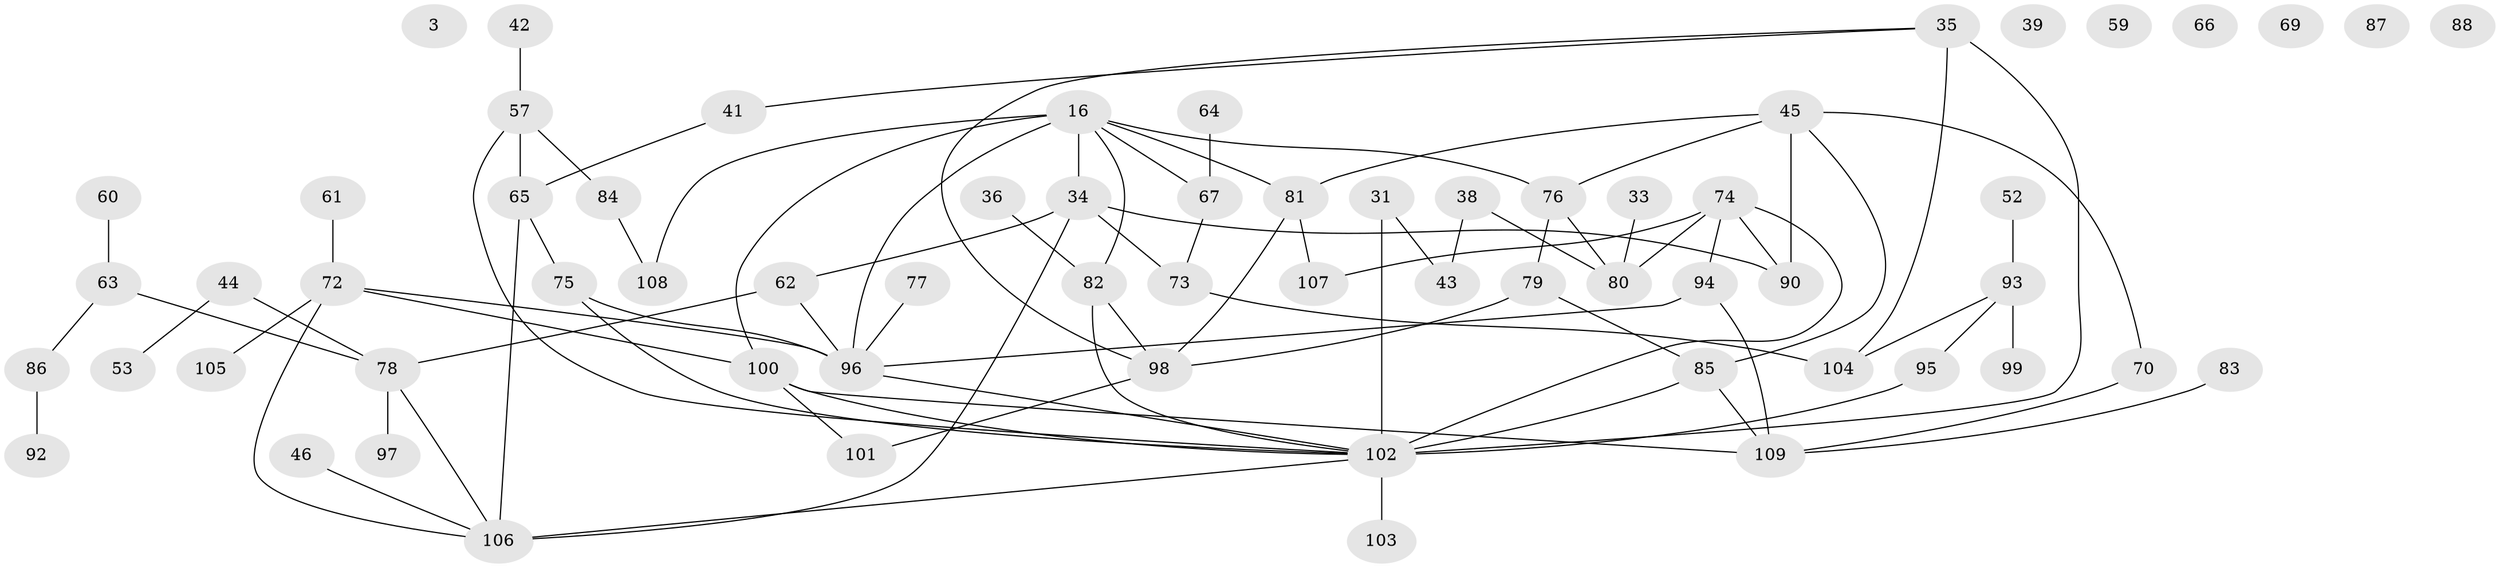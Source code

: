 // original degree distribution, {1: 0.1926605504587156, 2: 0.3302752293577982, 0: 0.06422018348623854, 5: 0.06422018348623854, 3: 0.1834862385321101, 6: 0.05504587155963303, 4: 0.09174311926605505, 7: 0.01834862385321101}
// Generated by graph-tools (version 1.1) at 2025/43/03/04/25 21:43:56]
// undirected, 65 vertices, 88 edges
graph export_dot {
graph [start="1"]
  node [color=gray90,style=filled];
  3;
  16 [super="+7"];
  31 [super="+6"];
  33;
  34;
  35 [super="+13"];
  36;
  38;
  39;
  41;
  42;
  43;
  44;
  45;
  46;
  52;
  53;
  57;
  59;
  60;
  61;
  62 [super="+58"];
  63 [super="+17"];
  64;
  65 [super="+49+51"];
  66;
  67 [super="+8"];
  69;
  70;
  72 [super="+40+4"];
  73 [super="+47"];
  74 [super="+28"];
  75 [super="+12+68"];
  76;
  77;
  78;
  79 [super="+37+55"];
  80;
  81 [super="+29"];
  82;
  83;
  84;
  85;
  86;
  87;
  88;
  90;
  92;
  93;
  94 [super="+50"];
  95 [super="+15"];
  96 [super="+10+30+89"];
  97 [super="+91"];
  98 [super="+5"];
  99;
  100 [super="+56"];
  101;
  102 [super="+21+14+19+32"];
  103;
  104 [super="+18"];
  105;
  106 [super="+1+25+71"];
  107;
  108 [super="+54"];
  109 [super="+2"];
  16 -- 34 [weight=2];
  16 -- 76;
  16 -- 82;
  16 -- 67;
  16 -- 100;
  16 -- 96;
  16 -- 81;
  16 -- 108;
  31 -- 43;
  31 -- 102;
  33 -- 80;
  34 -- 62;
  34 -- 90;
  34 -- 106 [weight=2];
  34 -- 73;
  35 -- 98;
  35 -- 104;
  35 -- 102 [weight=2];
  35 -- 41;
  36 -- 82;
  38 -- 43;
  38 -- 80;
  41 -- 65;
  42 -- 57;
  44 -- 53;
  44 -- 78;
  45 -- 70;
  45 -- 76;
  45 -- 85;
  45 -- 90;
  45 -- 81;
  46 -- 106;
  52 -- 93;
  57 -- 65;
  57 -- 84;
  57 -- 102;
  60 -- 63;
  61 -- 72;
  62 -- 96;
  62 -- 78;
  63 -- 78;
  63 -- 86;
  64 -- 67;
  65 -- 106 [weight=2];
  65 -- 75;
  67 -- 73;
  70 -- 109;
  72 -- 105;
  72 -- 106;
  72 -- 96;
  72 -- 100;
  73 -- 104;
  74 -- 80;
  74 -- 90;
  74 -- 107;
  74 -- 102;
  74 -- 94;
  75 -- 102;
  75 -- 96 [weight=2];
  76 -- 80;
  76 -- 79;
  77 -- 96;
  78 -- 97 [weight=2];
  78 -- 106;
  79 -- 98;
  79 -- 85;
  81 -- 98;
  81 -- 107;
  82 -- 98;
  82 -- 102;
  83 -- 109;
  84 -- 108;
  85 -- 109;
  85 -- 102;
  86 -- 92;
  93 -- 95;
  93 -- 99;
  93 -- 104;
  94 -- 109;
  94 -- 96;
  95 -- 102 [weight=2];
  96 -- 102;
  98 -- 101;
  100 -- 109;
  100 -- 101;
  100 -- 102;
  102 -- 103;
  102 -- 106;
}
